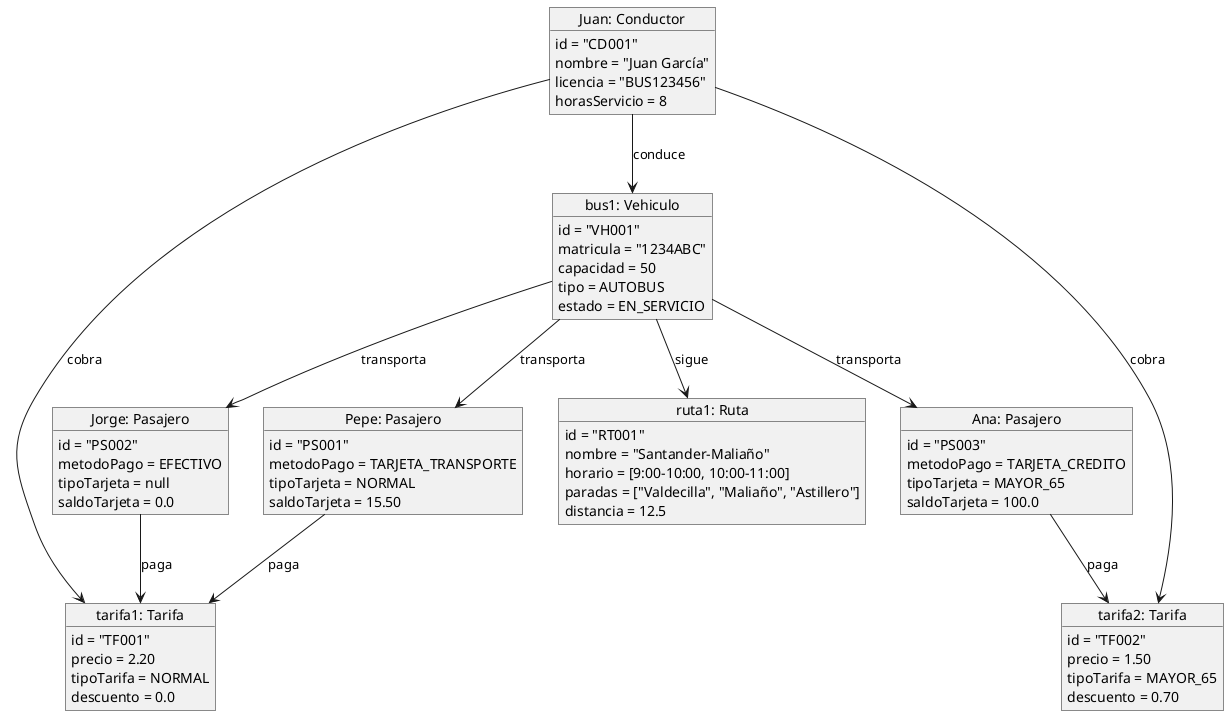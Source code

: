 @startuml
object "bus1: Vehiculo" as bus1 {
    id = "VH001"
    matricula = "1234ABC"
    capacidad = 50
    tipo = AUTOBUS
    estado = EN_SERVICIO
}

object "Juan: Conductor" as conductor1 {
    id = "CD001"
    nombre = "Juan García"
    licencia = "BUS123456"
    horasServicio = 8
}

object "Pepe: Pasajero" as pasajero1 {
    id = "PS001"
    metodoPago = TARJETA_TRANSPORTE
    tipoTarjeta = NORMAL
    saldoTarjeta = 15.50
}

object "Jorge: Pasajero" as pasajero2 {
    id = "PS002"
    metodoPago = EFECTIVO
    tipoTarjeta = null
    saldoTarjeta = 0.0
}

object "Ana: Pasajero" as pasajero3 {
    id = "PS003"
    metodoPago = TARJETA_CREDITO
    tipoTarjeta = MAYOR_65
    saldoTarjeta = 100.0
}

object "ruta1: Ruta" as ruta1 {
    id = "RT001"
    nombre = "Santander-Maliaño"
    horario = [9:00-10:00, 10:00-11:00]
    paradas = ["Valdecilla", "Maliaño", "Astillero"]
    distancia = 12.5
}

object "tarifa1: Tarifa" as tarifa1 {
    id = "TF001"
    precio = 2.20
    tipoTarifa = NORMAL
    descuento = 0.0
}

object "tarifa2: Tarifa" as tarifa2 {
    id = "TF002"
    precio = 1.50
    tipoTarifa = MAYOR_65
    descuento = 0.70
}

' Relaciones entre objetos
conductor1 --> bus1 : conduce
bus1 --> ruta1 : sigue
bus1 --> pasajero1 : transporta
bus1 --> pasajero2 : transporta
bus1 --> pasajero3 : transporta
conductor1 --> tarifa1 : cobra
conductor1 --> tarifa2 : cobra
pasajero1 --> tarifa1 : paga
pasajero2 --> tarifa1 : paga
pasajero3 --> tarifa2 : paga



@enduml